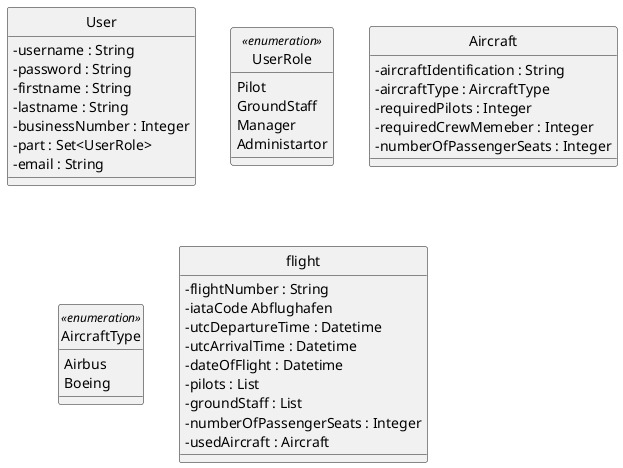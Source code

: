 @startuml
skinparam monochrome true
skinparam classAttributeIconSize 0
skinparam shadowing false
hide circle

class User {
    - username : String
    - password : String
    - firstname : String
    - lastname : String
    - businessNumber : Integer
    - part : Set<UserRole>
    - email : String
}

class UserRole <<enumeration>> {
    Pilot
    GroundStaff
    Manager
    Administartor 
}


class Aircraft {
    - aircraftIdentification : String
    - aircraftType : AircraftType
    - requiredPilots : Integer
    - requiredCrewMemeber : Integer
    - numberOfPassengerSeats : Integer
}

class AircraftType <<enumeration>> {
    Airbus
    Boeing
}

class flight {
    - flightNumber : String
    - iataCode Abflughafen
    - utcDepartureTime : Datetime
    - utcArrivalTime : Datetime
    - dateOfFlight : Datetime
    - pilots : List
    - groundStaff : List
    - numberOfPassengerSeats : Integer
    - usedAircraft : Aircraft
}

@enduml
